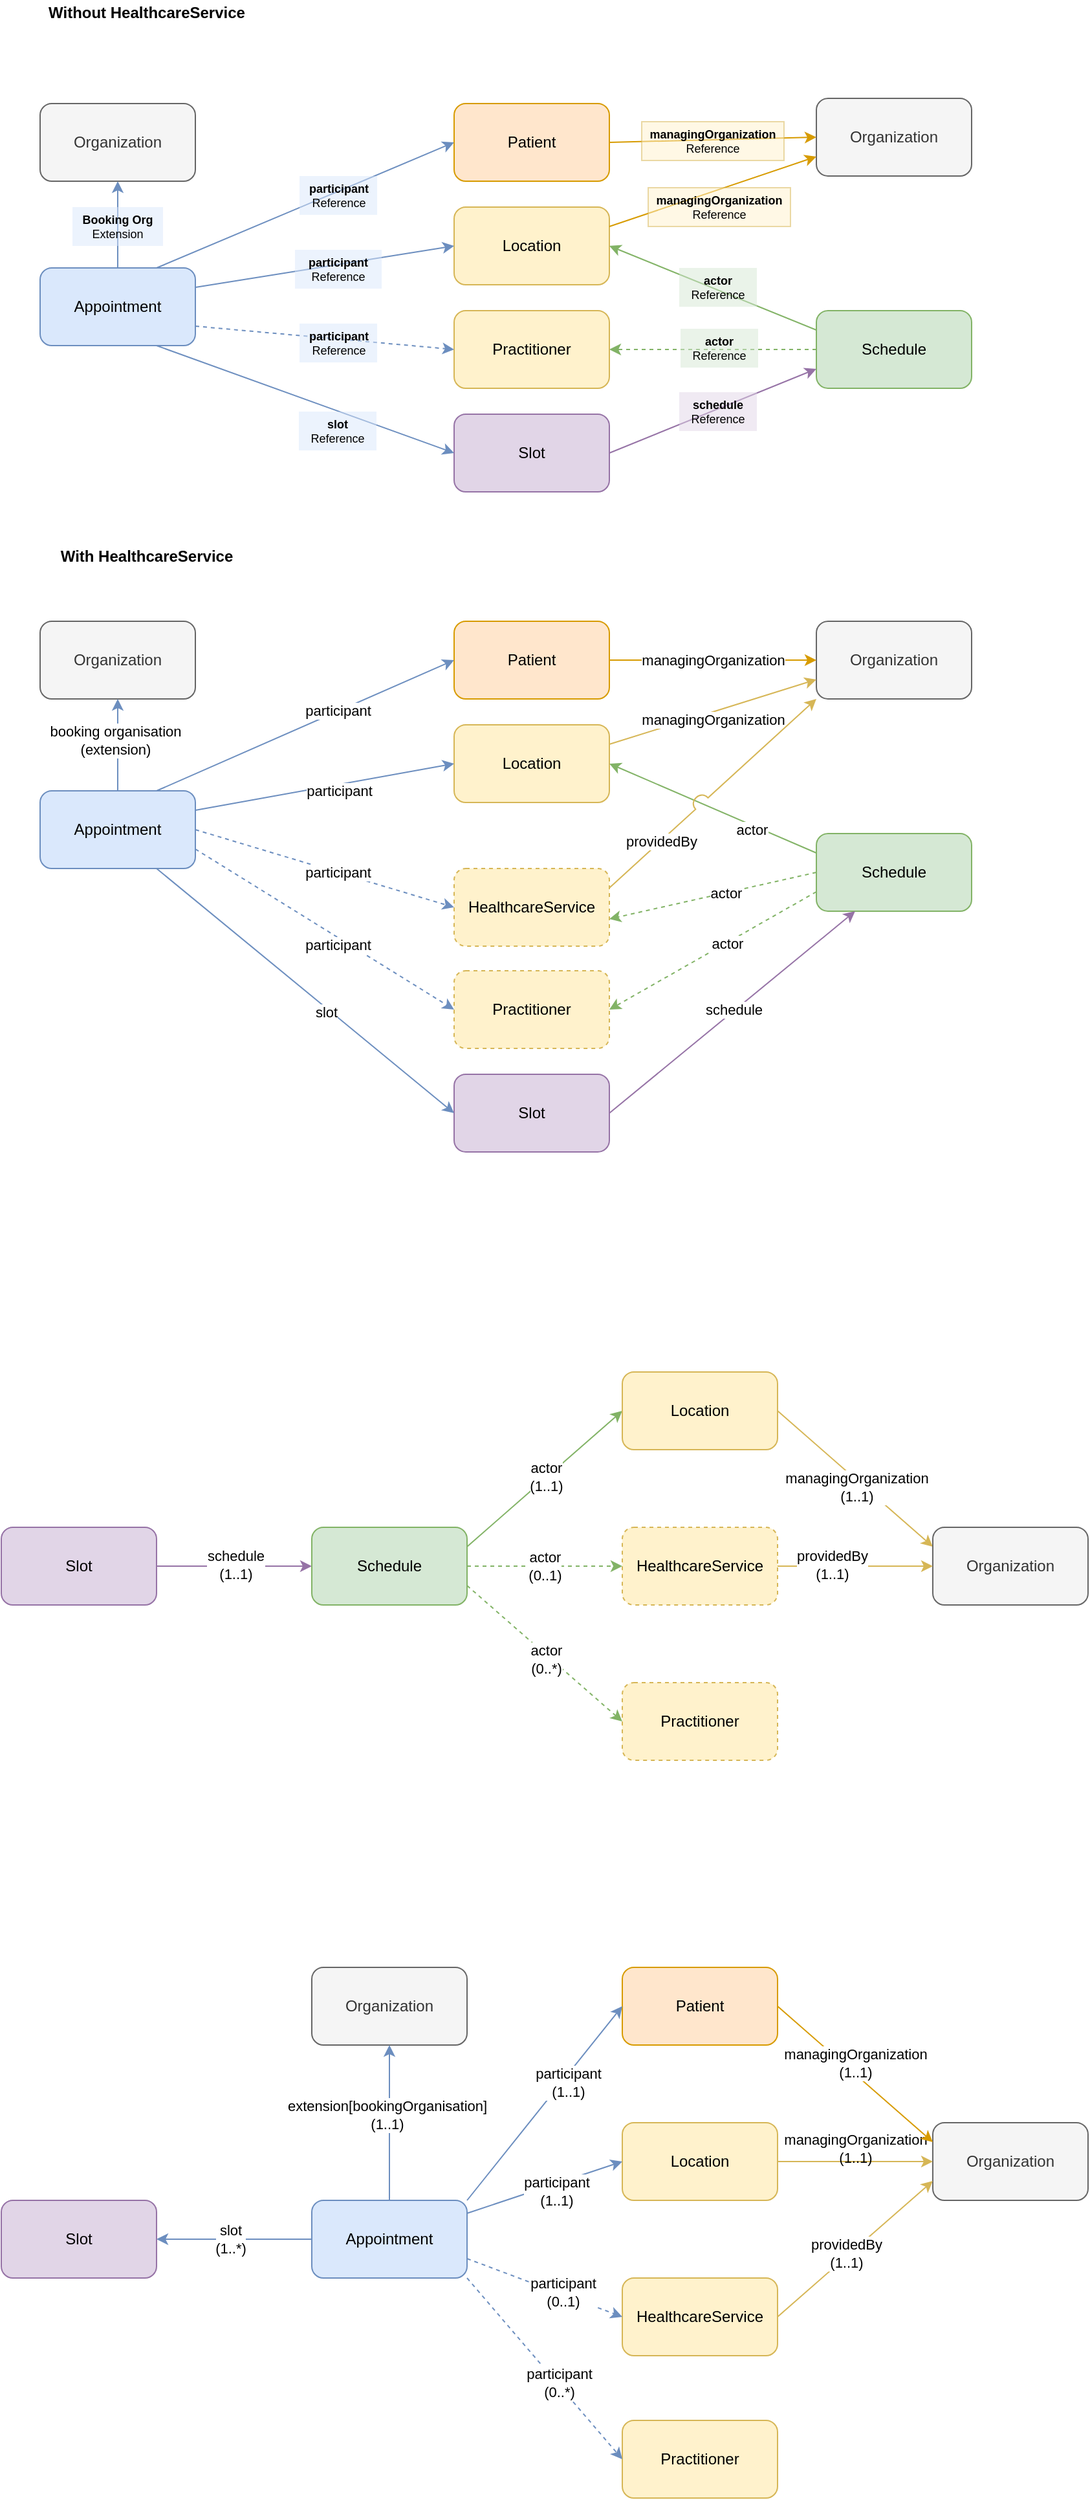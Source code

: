 <mxfile version="13.3.5" type="device"><diagram id="868df7aa-42a7-5cd3-2448-a75248da7573" name="Page-1"><mxGraphModel dx="1092" dy="983" grid="1" gridSize="10" guides="1" tooltips="1" connect="1" arrows="1" fold="1" page="1" pageScale="1" pageWidth="826" pageHeight="1169" background="#ffffff" math="0" shadow="0"><root><mxCell id="0"/><mxCell id="1" parent="0"/><mxCell id="2" value="Appointment" style="rounded=1;whiteSpace=wrap;html=1;fillColor=#dae8fc;strokeColor=#6c8ebf;" parent="1" vertex="1"><mxGeometry x="40" y="327" width="120" height="60" as="geometry"/></mxCell><mxCell id="3" value="Slot" style="rounded=1;whiteSpace=wrap;html=1;fillColor=#e1d5e7;strokeColor=#9673a6;" parent="1" vertex="1"><mxGeometry x="360" y="440" width="120" height="60" as="geometry"/></mxCell><mxCell id="4" value="Schedule" style="rounded=1;whiteSpace=wrap;html=1;fillColor=#d5e8d4;strokeColor=#82b366;" parent="1" vertex="1"><mxGeometry x="640" y="360" width="120" height="60" as="geometry"/></mxCell><mxCell id="5" value="Location" style="rounded=1;whiteSpace=wrap;html=1;fillColor=#fff2cc;strokeColor=#d6b656;" parent="1" vertex="1"><mxGeometry x="360" y="280" width="120" height="60" as="geometry"/></mxCell><mxCell id="6" value="Patient" style="rounded=1;whiteSpace=wrap;html=1;fillColor=#ffe6cc;strokeColor=#d79b00;" parent="1" vertex="1"><mxGeometry x="360" y="200" width="120" height="60" as="geometry"/></mxCell><mxCell id="7" value="Practitioner" style="rounded=1;whiteSpace=wrap;html=1;fillColor=#fff2cc;strokeColor=#d6b656;" parent="1" vertex="1"><mxGeometry x="360" y="360" width="120" height="60" as="geometry"/></mxCell><mxCell id="8" value="Organization" style="rounded=1;whiteSpace=wrap;html=1;fillColor=#f5f5f5;strokeColor=#666666;fontColor=#333333;" parent="1" vertex="1"><mxGeometry x="40" y="200" width="120" height="60" as="geometry"/></mxCell><mxCell id="9" style="edgeStyle=none;rounded=0;html=1;exitX=0.5;exitY=0;entryX=0.5;entryY=1;jettySize=auto;orthogonalLoop=1;fillColor=#dae8fc;strokeColor=#6c8ebf;exitDx=0;exitDy=0;" parent="1" source="2" target="8" edge="1"><mxGeometry relative="1" as="geometry"/></mxCell><mxCell id="10" value="&lt;b style=&quot;font-size: 9px&quot;&gt;Booking Org &lt;/b&gt;&lt;span style=&quot;font-size: 9px&quot;&gt;Extension&lt;/span&gt;" style="text;html=1;strokeColor=none;fillColor=#dae8fc;align=center;verticalAlign=middle;whiteSpace=wrap;rounded=0;fontSize=9;opacity=50;" parent="1" vertex="1"><mxGeometry x="65" y="280" width="70" height="30" as="geometry"/></mxCell><mxCell id="tG21Qdpk6O5XuQ5l_6r4-41" value="Organization" style="rounded=1;whiteSpace=wrap;html=1;fillColor=#f5f5f5;strokeColor=#666666;fontColor=#333333;" parent="1" vertex="1"><mxGeometry x="640" y="196" width="120" height="60" as="geometry"/></mxCell><mxCell id="tG21Qdpk6O5XuQ5l_6r4-57" value="" style="endArrow=classic;html=1;strokeColor=#6c8ebf;exitX=1;exitY=0.25;exitDx=0;exitDy=0;entryX=0;entryY=0.5;entryDx=0;entryDy=0;fillColor=#dae8fc;" parent="1" source="2" target="5" edge="1"><mxGeometry width="50" height="50" relative="1" as="geometry"><mxPoint x="40" y="570" as="sourcePoint"/><mxPoint x="90" y="520" as="targetPoint"/></mxGeometry></mxCell><mxCell id="tG21Qdpk6O5XuQ5l_6r4-59" value="" style="endArrow=classic;html=1;strokeColor=#6c8ebf;exitX=0.75;exitY=1;exitDx=0;exitDy=0;entryX=0;entryY=0.5;entryDx=0;entryDy=0;fillColor=#dae8fc;" parent="1" source="2" target="3" edge="1"><mxGeometry width="50" height="50" relative="1" as="geometry"><mxPoint x="170" y="385" as="sourcePoint"/><mxPoint x="370" y="320" as="targetPoint"/></mxGeometry></mxCell><mxCell id="tG21Qdpk6O5XuQ5l_6r4-60" value="" style="endArrow=classic;html=1;strokeColor=#6c8ebf;exitX=0.75;exitY=0;exitDx=0;exitDy=0;entryX=0;entryY=0.5;entryDx=0;entryDy=0;fillColor=#dae8fc;" parent="1" source="2" target="6" edge="1"><mxGeometry width="50" height="50" relative="1" as="geometry"><mxPoint x="170" y="385" as="sourcePoint"/><mxPoint x="370" y="320" as="targetPoint"/></mxGeometry></mxCell><mxCell id="tG21Qdpk6O5XuQ5l_6r4-61" value="" style="endArrow=classic;html=1;strokeColor=#d79b00;exitX=1;exitY=0.5;exitDx=0;exitDy=0;entryX=0;entryY=0.5;entryDx=0;entryDy=0;fillColor=#ffe6cc;" parent="1" source="6" target="tG21Qdpk6O5XuQ5l_6r4-41" edge="1"><mxGeometry width="50" height="50" relative="1" as="geometry"><mxPoint x="140" y="370" as="sourcePoint"/><mxPoint x="370" y="240" as="targetPoint"/></mxGeometry></mxCell><mxCell id="tG21Qdpk6O5XuQ5l_6r4-44" value="&lt;b style=&quot;font-size: 9px&quot;&gt;managingOrganization&lt;br&gt;&lt;/b&gt;Reference" style="text;html=1;strokeColor=#d6b656;fillColor=#fff2cc;align=center;verticalAlign=middle;whiteSpace=wrap;rounded=0;fontSize=9;opacity=50;" parent="1" vertex="1"><mxGeometry x="505" y="214" width="110" height="30" as="geometry"/></mxCell><mxCell id="14" value="&lt;b style=&quot;font-size: 9px;&quot;&gt;slot&lt;/b&gt; Reference" style="text;html=1;strokeColor=none;fillColor=#dae8fc;align=center;verticalAlign=middle;whiteSpace=wrap;rounded=0;fontSize=9;opacity=50;" parent="1" vertex="1"><mxGeometry x="240" y="438" width="60" height="30" as="geometry"/></mxCell><mxCell id="16" value="&lt;b style=&quot;font-size: 9px;&quot;&gt;participant&lt;/b&gt; Reference" style="text;html=1;strokeColor=none;fillColor=#dae8fc;align=center;verticalAlign=middle;whiteSpace=wrap;rounded=0;fontSize=9;opacity=50;" parent="1" vertex="1"><mxGeometry x="237" y="313" width="67" height="30" as="geometry"/></mxCell><mxCell id="19" value="&lt;b style=&quot;font-size: 9px;&quot;&gt;participant&lt;/b&gt; Reference" style="text;html=1;strokeColor=none;fillColor=#dae8fc;align=center;verticalAlign=middle;whiteSpace=wrap;rounded=0;fontSize=9;gradientColor=none;opacity=50;" parent="1" vertex="1"><mxGeometry x="240.5" y="256" width="60" height="30" as="geometry"/></mxCell><mxCell id="tG21Qdpk6O5XuQ5l_6r4-62" value="" style="endArrow=classic;html=1;strokeColor=#d79b00;exitX=1;exitY=0.25;exitDx=0;exitDy=0;entryX=0;entryY=0.75;entryDx=0;entryDy=0;fillColor=#ffe6cc;" parent="1" source="5" target="tG21Qdpk6O5XuQ5l_6r4-41" edge="1"><mxGeometry width="50" height="50" relative="1" as="geometry"><mxPoint x="490" y="240" as="sourcePoint"/><mxPoint x="650" y="200" as="targetPoint"/></mxGeometry></mxCell><mxCell id="tG21Qdpk6O5XuQ5l_6r4-63" value="" style="endArrow=classic;html=1;strokeColor=#82b366;exitX=0;exitY=0.25;exitDx=0;exitDy=0;entryX=1;entryY=0.5;entryDx=0;entryDy=0;fillColor=#d5e8d4;" parent="1" source="4" target="5" edge="1"><mxGeometry width="50" height="50" relative="1" as="geometry"><mxPoint x="140" y="370" as="sourcePoint"/><mxPoint x="370" y="240" as="targetPoint"/></mxGeometry></mxCell><mxCell id="tG21Qdpk6O5XuQ5l_6r4-64" value="" style="endArrow=classic;html=1;strokeColor=#82b366;exitX=0;exitY=0.5;exitDx=0;exitDy=0;entryX=1;entryY=0.5;entryDx=0;entryDy=0;fillColor=#d5e8d4;dashed=1;" parent="1" source="4" target="7" edge="1"><mxGeometry width="50" height="50" relative="1" as="geometry"><mxPoint x="650" y="385" as="sourcePoint"/><mxPoint x="490" y="320" as="targetPoint"/></mxGeometry></mxCell><mxCell id="25" value="&lt;b style=&quot;font-size: 9px;&quot;&gt;actor&lt;/b&gt; Reference" style="text;html=1;strokeColor=none;fillColor=#d5e8d4;align=center;verticalAlign=middle;whiteSpace=wrap;rounded=0;fontSize=9;opacity=50;" parent="1" vertex="1"><mxGeometry x="534" y="327" width="60" height="30" as="geometry"/></mxCell><mxCell id="tG21Qdpk6O5XuQ5l_6r4-50" value="&lt;b style=&quot;font-size: 9px;&quot;&gt;actor&lt;/b&gt; Reference" style="text;html=1;strokeColor=none;fillColor=#d5e8d4;align=center;verticalAlign=middle;whiteSpace=wrap;rounded=0;fontSize=9;opacity=50;" parent="1" vertex="1"><mxGeometry x="535" y="374" width="60" height="30" as="geometry"/></mxCell><mxCell id="tG21Qdpk6O5XuQ5l_6r4-66" value="" style="endArrow=classic;html=1;strokeColor=#9673a6;exitX=1;exitY=0.5;exitDx=0;exitDy=0;entryX=0;entryY=0.75;entryDx=0;entryDy=0;fillColor=#e1d5e7;" parent="1" source="3" target="4" edge="1"><mxGeometry width="50" height="50" relative="1" as="geometry"><mxPoint x="650" y="385" as="sourcePoint"/><mxPoint x="490" y="320" as="targetPoint"/></mxGeometry></mxCell><mxCell id="31" value="&lt;div&gt;&lt;b&gt;schedule&lt;/b&gt;&lt;/div&gt;&lt;div&gt;Reference&lt;/div&gt;" style="text;html=1;strokeColor=none;fillColor=#e1d5e7;align=center;verticalAlign=middle;whiteSpace=wrap;rounded=0;fontSize=9;opacity=50;" parent="1" vertex="1"><mxGeometry x="534" y="423" width="60" height="30" as="geometry"/></mxCell><mxCell id="27" value="&lt;b style=&quot;font-size: 9px&quot;&gt;managingOrganization&lt;br&gt;&lt;/b&gt;Reference" style="text;html=1;strokeColor=#d6b656;fillColor=#fff2cc;align=center;verticalAlign=middle;whiteSpace=wrap;rounded=0;fontSize=9;opacity=50;" parent="1" vertex="1"><mxGeometry x="510" y="265" width="110" height="30" as="geometry"/></mxCell><mxCell id="tG21Qdpk6O5XuQ5l_6r4-67" value="" style="endArrow=classic;html=1;strokeColor=#6c8ebf;exitX=1;exitY=0.75;exitDx=0;exitDy=0;entryX=0;entryY=0.5;entryDx=0;entryDy=0;fillColor=#dae8fc;dashed=1;" parent="1" source="2" target="7" edge="1"><mxGeometry width="50" height="50" relative="1" as="geometry"><mxPoint x="170" y="365" as="sourcePoint"/><mxPoint x="370" y="320" as="targetPoint"/></mxGeometry></mxCell><mxCell id="22" value="&lt;b style=&quot;font-size: 9px;&quot;&gt;participant&lt;/b&gt; Reference" style="text;html=1;strokeColor=none;fillColor=#dae8fc;align=center;verticalAlign=middle;whiteSpace=wrap;rounded=0;fontSize=9;opacity=50;" parent="1" vertex="1"><mxGeometry x="240.5" y="370" width="60" height="30" as="geometry"/></mxCell><mxCell id="o1uewIlnkCjnuLkQLDGM-31" value="Appointment" style="rounded=1;whiteSpace=wrap;html=1;fillColor=#dae8fc;strokeColor=#6c8ebf;" parent="1" vertex="1"><mxGeometry x="40" y="731" width="120" height="60" as="geometry"/></mxCell><mxCell id="o1uewIlnkCjnuLkQLDGM-32" value="Slot" style="rounded=1;whiteSpace=wrap;html=1;fillColor=#e1d5e7;strokeColor=#9673a6;" parent="1" vertex="1"><mxGeometry x="360" y="950" width="120" height="60" as="geometry"/></mxCell><mxCell id="o1uewIlnkCjnuLkQLDGM-33" value="Schedule" style="rounded=1;whiteSpace=wrap;html=1;fillColor=#d5e8d4;strokeColor=#82b366;" parent="1" vertex="1"><mxGeometry x="640" y="764" width="120" height="60" as="geometry"/></mxCell><mxCell id="o1uewIlnkCjnuLkQLDGM-34" value="Location" style="rounded=1;whiteSpace=wrap;html=1;fillColor=#fff2cc;strokeColor=#d6b656;" parent="1" vertex="1"><mxGeometry x="360" y="680" width="120" height="60" as="geometry"/></mxCell><mxCell id="o1uewIlnkCjnuLkQLDGM-35" value="Patient" style="rounded=1;whiteSpace=wrap;html=1;fillColor=#ffe6cc;strokeColor=#d79b00;" parent="1" vertex="1"><mxGeometry x="360" y="600" width="120" height="60" as="geometry"/></mxCell><mxCell id="o1uewIlnkCjnuLkQLDGM-36" value="Practitioner" style="rounded=1;whiteSpace=wrap;html=1;fillColor=#fff2cc;strokeColor=#d6b656;dashed=1;" parent="1" vertex="1"><mxGeometry x="360" y="870" width="120" height="60" as="geometry"/></mxCell><mxCell id="o1uewIlnkCjnuLkQLDGM-37" value="Organization" style="rounded=1;whiteSpace=wrap;html=1;fillColor=#f5f5f5;strokeColor=#666666;fontColor=#333333;" parent="1" vertex="1"><mxGeometry x="40" y="600" width="120" height="60" as="geometry"/></mxCell><mxCell id="o1uewIlnkCjnuLkQLDGM-38" style="edgeStyle=none;rounded=0;html=1;exitX=0.5;exitY=0;entryX=0.5;entryY=1;jettySize=auto;orthogonalLoop=1;fillColor=#dae8fc;strokeColor=#6c8ebf;exitDx=0;exitDy=0;" parent="1" source="o1uewIlnkCjnuLkQLDGM-31" target="o1uewIlnkCjnuLkQLDGM-37" edge="1"><mxGeometry relative="1" as="geometry"/></mxCell><mxCell id="o1uewIlnkCjnuLkQLDGM-86" value="booking organisation&lt;br&gt;(extension)" style="edgeLabel;html=1;align=center;verticalAlign=middle;resizable=0;points=[];" parent="o1uewIlnkCjnuLkQLDGM-38" vertex="1" connectable="0"><mxGeometry x="0.099" y="2" relative="1" as="geometry"><mxPoint as="offset"/></mxGeometry></mxCell><mxCell id="o1uewIlnkCjnuLkQLDGM-40" value="Organization" style="rounded=1;whiteSpace=wrap;html=1;fillColor=#f5f5f5;strokeColor=#666666;fontColor=#333333;" parent="1" vertex="1"><mxGeometry x="640" y="600" width="120" height="60" as="geometry"/></mxCell><mxCell id="o1uewIlnkCjnuLkQLDGM-41" value="" style="endArrow=classic;html=1;strokeColor=#6c8ebf;exitX=1;exitY=0.25;exitDx=0;exitDy=0;entryX=0;entryY=0.5;entryDx=0;entryDy=0;fillColor=#dae8fc;" parent="1" source="o1uewIlnkCjnuLkQLDGM-31" target="o1uewIlnkCjnuLkQLDGM-34" edge="1"><mxGeometry width="50" height="50" relative="1" as="geometry"><mxPoint x="40" y="974" as="sourcePoint"/><mxPoint x="90" y="924" as="targetPoint"/></mxGeometry></mxCell><mxCell id="o1uewIlnkCjnuLkQLDGM-72" value="participant" style="edgeLabel;html=1;align=center;verticalAlign=middle;resizable=0;points=[];" parent="o1uewIlnkCjnuLkQLDGM-41" vertex="1" connectable="0"><mxGeometry x="0.056" y="-2" relative="1" as="geometry"><mxPoint x="4.84" y="1.99" as="offset"/></mxGeometry></mxCell><mxCell id="o1uewIlnkCjnuLkQLDGM-42" value="" style="endArrow=classic;html=1;strokeColor=#6c8ebf;exitX=0.75;exitY=1;exitDx=0;exitDy=0;entryX=0;entryY=0.5;entryDx=0;entryDy=0;fillColor=#dae8fc;" parent="1" source="o1uewIlnkCjnuLkQLDGM-31" target="o1uewIlnkCjnuLkQLDGM-32" edge="1"><mxGeometry width="50" height="50" relative="1" as="geometry"><mxPoint x="170" y="789" as="sourcePoint"/><mxPoint x="370" y="724" as="targetPoint"/></mxGeometry></mxCell><mxCell id="o1uewIlnkCjnuLkQLDGM-74" value="slot" style="edgeLabel;html=1;align=center;verticalAlign=middle;resizable=0;points=[];" parent="o1uewIlnkCjnuLkQLDGM-42" vertex="1" connectable="0"><mxGeometry x="0.117" y="-3" relative="1" as="geometry"><mxPoint x="3.76" y="2.37" as="offset"/></mxGeometry></mxCell><mxCell id="o1uewIlnkCjnuLkQLDGM-43" value="" style="endArrow=classic;html=1;strokeColor=#6c8ebf;exitX=0.75;exitY=0;exitDx=0;exitDy=0;entryX=0;entryY=0.5;entryDx=0;entryDy=0;fillColor=#dae8fc;" parent="1" source="o1uewIlnkCjnuLkQLDGM-31" target="o1uewIlnkCjnuLkQLDGM-35" edge="1"><mxGeometry width="50" height="50" relative="1" as="geometry"><mxPoint x="170" y="789" as="sourcePoint"/><mxPoint x="370" y="724" as="targetPoint"/></mxGeometry></mxCell><mxCell id="o1uewIlnkCjnuLkQLDGM-71" value="participant" style="edgeLabel;html=1;align=center;verticalAlign=middle;resizable=0;points=[];" parent="o1uewIlnkCjnuLkQLDGM-43" vertex="1" connectable="0"><mxGeometry x="0.156" y="-3" relative="1" as="geometry"><mxPoint x="6.03" y="-6.45" as="offset"/></mxGeometry></mxCell><mxCell id="o1uewIlnkCjnuLkQLDGM-44" value="" style="endArrow=classic;html=1;strokeColor=#d79b00;exitX=1;exitY=0.5;exitDx=0;exitDy=0;entryX=0;entryY=0.5;entryDx=0;entryDy=0;fillColor=#ffe6cc;" parent="1" source="o1uewIlnkCjnuLkQLDGM-35" target="o1uewIlnkCjnuLkQLDGM-40" edge="1"><mxGeometry width="50" height="50" relative="1" as="geometry"><mxPoint x="140" y="774" as="sourcePoint"/><mxPoint x="370" y="644" as="targetPoint"/></mxGeometry></mxCell><mxCell id="o1uewIlnkCjnuLkQLDGM-77" value="managingOrganization" style="edgeLabel;html=1;align=center;verticalAlign=middle;resizable=0;points=[];" parent="o1uewIlnkCjnuLkQLDGM-44" vertex="1" connectable="0"><mxGeometry x="-0.175" y="1" relative="1" as="geometry"><mxPoint x="14" y="1" as="offset"/></mxGeometry></mxCell><mxCell id="o1uewIlnkCjnuLkQLDGM-49" value="" style="endArrow=classic;html=1;strokeColor=#d6b656;exitX=1;exitY=0.25;exitDx=0;exitDy=0;entryX=0;entryY=0.75;entryDx=0;entryDy=0;fillColor=#fff2cc;" parent="1" source="o1uewIlnkCjnuLkQLDGM-34" target="o1uewIlnkCjnuLkQLDGM-40" edge="1"><mxGeometry width="50" height="50" relative="1" as="geometry"><mxPoint x="490" y="644" as="sourcePoint"/><mxPoint x="650" y="604" as="targetPoint"/></mxGeometry></mxCell><mxCell id="o1uewIlnkCjnuLkQLDGM-78" value="managingOrganization" style="edgeLabel;html=1;align=center;verticalAlign=middle;resizable=0;points=[];" parent="o1uewIlnkCjnuLkQLDGM-49" vertex="1" connectable="0"><mxGeometry x="-0.226" relative="1" as="geometry"><mxPoint x="17.96" as="offset"/></mxGeometry></mxCell><mxCell id="o1uewIlnkCjnuLkQLDGM-50" value="" style="endArrow=classic;html=1;strokeColor=#82b366;exitX=0;exitY=0.25;exitDx=0;exitDy=0;entryX=1;entryY=0.5;entryDx=0;entryDy=0;fillColor=#d5e8d4;" parent="1" source="o1uewIlnkCjnuLkQLDGM-33" target="o1uewIlnkCjnuLkQLDGM-34" edge="1"><mxGeometry width="50" height="50" relative="1" as="geometry"><mxPoint x="140" y="774" as="sourcePoint"/><mxPoint x="370" y="644" as="targetPoint"/></mxGeometry></mxCell><mxCell id="o1uewIlnkCjnuLkQLDGM-79" value="actor" style="edgeLabel;html=1;align=center;verticalAlign=middle;resizable=0;points=[];" parent="o1uewIlnkCjnuLkQLDGM-50" vertex="1" connectable="0"><mxGeometry x="-0.079" y="1" relative="1" as="geometry"><mxPoint x="23.86" y="12.76" as="offset"/></mxGeometry></mxCell><mxCell id="o1uewIlnkCjnuLkQLDGM-51" value="" style="endArrow=classic;html=1;strokeColor=#82b366;exitX=0;exitY=0.75;exitDx=0;exitDy=0;entryX=1;entryY=0.5;entryDx=0;entryDy=0;fillColor=#d5e8d4;dashed=1;" parent="1" source="o1uewIlnkCjnuLkQLDGM-33" target="o1uewIlnkCjnuLkQLDGM-36" edge="1"><mxGeometry width="50" height="50" relative="1" as="geometry"><mxPoint x="650" y="789" as="sourcePoint"/><mxPoint x="490" y="952" as="targetPoint"/></mxGeometry></mxCell><mxCell id="o1uewIlnkCjnuLkQLDGM-70" value="actor" style="edgeLabel;html=1;align=center;verticalAlign=middle;resizable=0;points=[];" parent="o1uewIlnkCjnuLkQLDGM-51" vertex="1" connectable="0"><mxGeometry x="-0.13" relative="1" as="geometry"><mxPoint as="offset"/></mxGeometry></mxCell><mxCell id="o1uewIlnkCjnuLkQLDGM-57" value="" style="endArrow=classic;html=1;strokeColor=#6c8ebf;exitX=1;exitY=0.75;exitDx=0;exitDy=0;entryX=0;entryY=0.5;entryDx=0;entryDy=0;fillColor=#dae8fc;dashed=1;" parent="1" source="o1uewIlnkCjnuLkQLDGM-31" target="o1uewIlnkCjnuLkQLDGM-36" edge="1"><mxGeometry width="50" height="50" relative="1" as="geometry"><mxPoint x="170" y="769" as="sourcePoint"/><mxPoint x="370" y="724" as="targetPoint"/></mxGeometry></mxCell><mxCell id="o1uewIlnkCjnuLkQLDGM-75" value="participant" style="edgeLabel;html=1;align=center;verticalAlign=middle;resizable=0;points=[];" parent="o1uewIlnkCjnuLkQLDGM-57" vertex="1" connectable="0"><mxGeometry x="-0.034" y="-1" relative="1" as="geometry"><mxPoint x="13.68" y="12.76" as="offset"/></mxGeometry></mxCell><mxCell id="o1uewIlnkCjnuLkQLDGM-59" value="HealthcareService" style="rounded=1;whiteSpace=wrap;html=1;fillColor=#fff2cc;strokeColor=#d6b656;dashed=1;" parent="1" vertex="1"><mxGeometry x="360" y="791" width="120" height="60" as="geometry"/></mxCell><mxCell id="o1uewIlnkCjnuLkQLDGM-60" value="" style="endArrow=classic;html=1;strokeColor=#9673a6;exitX=1;exitY=0.5;exitDx=0;exitDy=0;entryX=0.25;entryY=1;entryDx=0;entryDy=0;fillColor=#e1d5e7;" parent="1" source="o1uewIlnkCjnuLkQLDGM-32" target="o1uewIlnkCjnuLkQLDGM-33" edge="1"><mxGeometry width="50" height="50" relative="1" as="geometry"><mxPoint x="480" y="1042" as="sourcePoint"/><mxPoint x="535" y="966.5" as="targetPoint"/></mxGeometry></mxCell><mxCell id="o1uewIlnkCjnuLkQLDGM-82" value="schedule" style="edgeLabel;html=1;align=center;verticalAlign=middle;resizable=0;points=[];" parent="o1uewIlnkCjnuLkQLDGM-60" vertex="1" connectable="0"><mxGeometry x="0.016" y="1" relative="1" as="geometry"><mxPoint as="offset"/></mxGeometry></mxCell><mxCell id="o1uewIlnkCjnuLkQLDGM-63" value="" style="endArrow=classic;html=1;strokeColor=#6c8ebf;exitX=1;exitY=0.5;exitDx=0;exitDy=0;entryX=0;entryY=0.5;entryDx=0;entryDy=0;fillColor=#dae8fc;dashed=1;" parent="1" source="o1uewIlnkCjnuLkQLDGM-31" target="o1uewIlnkCjnuLkQLDGM-59" edge="1"><mxGeometry width="50" height="50" relative="1" as="geometry"><mxPoint x="170" y="786" as="sourcePoint"/><mxPoint x="370" y="890" as="targetPoint"/></mxGeometry></mxCell><mxCell id="o1uewIlnkCjnuLkQLDGM-73" value="participant" style="edgeLabel;html=1;align=center;verticalAlign=middle;resizable=0;points=[];" parent="o1uewIlnkCjnuLkQLDGM-63" vertex="1" connectable="0"><mxGeometry x="-0.094" y="1" relative="1" as="geometry"><mxPoint x="18.72" y="6.66" as="offset"/></mxGeometry></mxCell><mxCell id="o1uewIlnkCjnuLkQLDGM-80" value="" style="endArrow=classic;html=1;strokeColor=#82b366;exitX=0;exitY=0.5;exitDx=0;exitDy=0;fillColor=#d5e8d4;dashed=1;" parent="1" source="o1uewIlnkCjnuLkQLDGM-33" edge="1"><mxGeometry width="50" height="50" relative="1" as="geometry"><mxPoint x="650" y="819" as="sourcePoint"/><mxPoint x="480" y="830" as="targetPoint"/></mxGeometry></mxCell><mxCell id="o1uewIlnkCjnuLkQLDGM-81" value="actor" style="edgeLabel;html=1;align=center;verticalAlign=middle;resizable=0;points=[];" parent="o1uewIlnkCjnuLkQLDGM-80" vertex="1" connectable="0"><mxGeometry x="-0.13" relative="1" as="geometry"><mxPoint as="offset"/></mxGeometry></mxCell><mxCell id="o1uewIlnkCjnuLkQLDGM-84" value="" style="endArrow=classic;html=1;entryX=0;entryY=1;entryDx=0;entryDy=0;fillColor=#fff2cc;strokeColor=#d6b656;jumpStyle=arc;jumpSize=13;exitX=1;exitY=0.25;exitDx=0;exitDy=0;" parent="1" source="o1uewIlnkCjnuLkQLDGM-59" target="o1uewIlnkCjnuLkQLDGM-40" edge="1"><mxGeometry width="50" height="50" relative="1" as="geometry"><mxPoint x="480" y="800" as="sourcePoint"/><mxPoint x="540" y="741" as="targetPoint"/></mxGeometry></mxCell><mxCell id="o1uewIlnkCjnuLkQLDGM-85" value="providedBy" style="edgeLabel;html=1;align=center;verticalAlign=middle;resizable=0;points=[];" parent="o1uewIlnkCjnuLkQLDGM-84" vertex="1" connectable="0"><mxGeometry x="0.217" y="-1" relative="1" as="geometry"><mxPoint x="-58.18" y="52.24" as="offset"/></mxGeometry></mxCell><mxCell id="o1uewIlnkCjnuLkQLDGM-127" value="Appointment" style="rounded=1;whiteSpace=wrap;html=1;fillColor=#dae8fc;strokeColor=#6c8ebf;" parent="1" vertex="1"><mxGeometry x="250" y="1820" width="120" height="60" as="geometry"/></mxCell><mxCell id="o1uewIlnkCjnuLkQLDGM-128" value="Slot" style="rounded=1;whiteSpace=wrap;html=1;fillColor=#e1d5e7;strokeColor=#9673a6;" parent="1" vertex="1"><mxGeometry x="10" y="1820" width="120" height="60" as="geometry"/></mxCell><mxCell id="o1uewIlnkCjnuLkQLDGM-130" value="Location" style="rounded=1;whiteSpace=wrap;html=1;fillColor=#fff2cc;strokeColor=#d6b656;" parent="1" vertex="1"><mxGeometry x="490" y="1760" width="120" height="60" as="geometry"/></mxCell><mxCell id="o1uewIlnkCjnuLkQLDGM-131" value="Patient" style="rounded=1;whiteSpace=wrap;html=1;fillColor=#ffe6cc;strokeColor=#d79b00;" parent="1" vertex="1"><mxGeometry x="490" y="1640" width="120" height="60" as="geometry"/></mxCell><mxCell id="o1uewIlnkCjnuLkQLDGM-132" value="Practitioner" style="rounded=1;whiteSpace=wrap;html=1;fillColor=#fff2cc;strokeColor=#d6b656;" parent="1" vertex="1"><mxGeometry x="490" y="1990" width="120" height="60" as="geometry"/></mxCell><mxCell id="o1uewIlnkCjnuLkQLDGM-133" value="Organization" style="rounded=1;whiteSpace=wrap;html=1;fillColor=#f5f5f5;strokeColor=#666666;fontColor=#333333;" parent="1" vertex="1"><mxGeometry x="250" y="1640" width="120" height="60" as="geometry"/></mxCell><mxCell id="o1uewIlnkCjnuLkQLDGM-134" style="edgeStyle=none;rounded=0;html=1;exitX=0.5;exitY=0;entryX=0.5;entryY=1;jettySize=auto;orthogonalLoop=1;fillColor=#dae8fc;strokeColor=#6c8ebf;exitDx=0;exitDy=0;" parent="1" source="o1uewIlnkCjnuLkQLDGM-127" target="o1uewIlnkCjnuLkQLDGM-133" edge="1"><mxGeometry relative="1" as="geometry"/></mxCell><mxCell id="o1uewIlnkCjnuLkQLDGM-135" value="extension[bookingOrganisation]&lt;br&gt;(1..1)" style="edgeLabel;html=1;align=center;verticalAlign=middle;resizable=0;points=[];" parent="o1uewIlnkCjnuLkQLDGM-134" vertex="1" connectable="0"><mxGeometry x="0.099" y="2" relative="1" as="geometry"><mxPoint as="offset"/></mxGeometry></mxCell><mxCell id="o1uewIlnkCjnuLkQLDGM-137" value="" style="endArrow=classic;html=1;strokeColor=#6c8ebf;entryX=0;entryY=0.5;entryDx=0;entryDy=0;fillColor=#dae8fc;" parent="1" target="o1uewIlnkCjnuLkQLDGM-130" edge="1"><mxGeometry width="50" height="50" relative="1" as="geometry"><mxPoint x="370" y="1830" as="sourcePoint"/><mxPoint x="250" y="2004" as="targetPoint"/></mxGeometry></mxCell><mxCell id="o1uewIlnkCjnuLkQLDGM-138" value="participant&lt;br&gt;(1..1)" style="edgeLabel;html=1;align=center;verticalAlign=middle;resizable=0;points=[];" parent="o1uewIlnkCjnuLkQLDGM-137" vertex="1" connectable="0"><mxGeometry x="0.056" y="-2" relative="1" as="geometry"><mxPoint x="4.84" y="1.99" as="offset"/></mxGeometry></mxCell><mxCell id="o1uewIlnkCjnuLkQLDGM-139" value="" style="endArrow=classic;html=1;strokeColor=#6c8ebf;exitX=0;exitY=0.5;exitDx=0;exitDy=0;entryX=1;entryY=0.5;entryDx=0;entryDy=0;fillColor=#dae8fc;" parent="1" source="o1uewIlnkCjnuLkQLDGM-127" target="o1uewIlnkCjnuLkQLDGM-128" edge="1"><mxGeometry width="50" height="50" relative="1" as="geometry"><mxPoint x="330" y="1869" as="sourcePoint"/><mxPoint x="530" y="1804" as="targetPoint"/></mxGeometry></mxCell><mxCell id="o1uewIlnkCjnuLkQLDGM-140" value="slot&lt;br&gt;(1..*)" style="edgeLabel;html=1;align=center;verticalAlign=middle;resizable=0;points=[];" parent="o1uewIlnkCjnuLkQLDGM-139" vertex="1" connectable="0"><mxGeometry x="0.117" y="-3" relative="1" as="geometry"><mxPoint x="3.76" y="2.37" as="offset"/></mxGeometry></mxCell><mxCell id="o1uewIlnkCjnuLkQLDGM-141" value="" style="endArrow=classic;html=1;strokeColor=#6c8ebf;exitX=1;exitY=0;exitDx=0;exitDy=0;entryX=0;entryY=0.5;entryDx=0;entryDy=0;fillColor=#dae8fc;" parent="1" source="o1uewIlnkCjnuLkQLDGM-127" target="o1uewIlnkCjnuLkQLDGM-131" edge="1"><mxGeometry width="50" height="50" relative="1" as="geometry"><mxPoint x="330" y="1869" as="sourcePoint"/><mxPoint x="530" y="1804" as="targetPoint"/></mxGeometry></mxCell><mxCell id="o1uewIlnkCjnuLkQLDGM-142" value="participant&lt;br&gt;(1..1)" style="edgeLabel;html=1;align=center;verticalAlign=middle;resizable=0;points=[];" parent="o1uewIlnkCjnuLkQLDGM-141" vertex="1" connectable="0"><mxGeometry x="0.156" y="-3" relative="1" as="geometry"><mxPoint x="6.03" y="-6.45" as="offset"/></mxGeometry></mxCell><mxCell id="o1uewIlnkCjnuLkQLDGM-151" value="" style="endArrow=classic;html=1;strokeColor=#6c8ebf;exitX=1;exitY=1;exitDx=0;exitDy=0;entryX=0;entryY=0.5;entryDx=0;entryDy=0;fillColor=#dae8fc;dashed=1;" parent="1" source="o1uewIlnkCjnuLkQLDGM-127" target="o1uewIlnkCjnuLkQLDGM-132" edge="1"><mxGeometry width="50" height="50" relative="1" as="geometry"><mxPoint x="330" y="1849" as="sourcePoint"/><mxPoint x="530" y="1804" as="targetPoint"/></mxGeometry></mxCell><mxCell id="o1uewIlnkCjnuLkQLDGM-152" value="participant&lt;br&gt;(0..*)" style="edgeLabel;html=1;align=center;verticalAlign=middle;resizable=0;points=[];" parent="o1uewIlnkCjnuLkQLDGM-151" vertex="1" connectable="0"><mxGeometry x="-0.034" y="-1" relative="1" as="geometry"><mxPoint x="13.68" y="12.76" as="offset"/></mxGeometry></mxCell><mxCell id="o1uewIlnkCjnuLkQLDGM-154" value="HealthcareService" style="rounded=1;whiteSpace=wrap;html=1;fillColor=#fff2cc;strokeColor=#d6b656;" parent="1" vertex="1"><mxGeometry x="490" y="1880" width="120" height="60" as="geometry"/></mxCell><mxCell id="o1uewIlnkCjnuLkQLDGM-157" value="" style="endArrow=classic;html=1;strokeColor=#6c8ebf;exitX=1;exitY=0.75;exitDx=0;exitDy=0;entryX=0;entryY=0.5;entryDx=0;entryDy=0;fillColor=#dae8fc;dashed=1;" parent="1" source="o1uewIlnkCjnuLkQLDGM-127" target="o1uewIlnkCjnuLkQLDGM-154" edge="1"><mxGeometry width="50" height="50" relative="1" as="geometry"><mxPoint x="330" y="1866" as="sourcePoint"/><mxPoint x="530" y="1970" as="targetPoint"/></mxGeometry></mxCell><mxCell id="o1uewIlnkCjnuLkQLDGM-158" value="participant&lt;br&gt;(0..1)" style="edgeLabel;html=1;align=center;verticalAlign=middle;resizable=0;points=[];" parent="o1uewIlnkCjnuLkQLDGM-157" vertex="1" connectable="0"><mxGeometry x="-0.094" y="1" relative="1" as="geometry"><mxPoint x="18.72" y="6.66" as="offset"/></mxGeometry></mxCell><mxCell id="o1uewIlnkCjnuLkQLDGM-163" value="Without HealthcareService" style="text;html=1;strokeColor=none;fillColor=none;align=center;verticalAlign=middle;whiteSpace=wrap;rounded=0;dashed=1;fontStyle=1" parent="1" vertex="1"><mxGeometry x="40" y="120" width="165" height="20" as="geometry"/></mxCell><mxCell id="o1uewIlnkCjnuLkQLDGM-164" value="With HealthcareService" style="text;html=1;strokeColor=none;fillColor=none;align=center;verticalAlign=middle;whiteSpace=wrap;rounded=0;dashed=1;fontStyle=1" parent="1" vertex="1"><mxGeometry x="40" y="540" width="165" height="20" as="geometry"/></mxCell><mxCell id="A2LVSwl6BnrJJZVRKWnd-31" value="Organization" style="rounded=1;whiteSpace=wrap;html=1;fillColor=#f5f5f5;strokeColor=#666666;fontColor=#333333;" parent="1" vertex="1"><mxGeometry x="730" y="1760" width="120" height="60" as="geometry"/></mxCell><mxCell id="A2LVSwl6BnrJJZVRKWnd-35" value="" style="endArrow=classic;html=1;exitX=1;exitY=0.5;exitDx=0;exitDy=0;entryX=0;entryY=0.75;entryDx=0;entryDy=0;fillColor=#fff2cc;strokeColor=#d6b656;" parent="1" source="o1uewIlnkCjnuLkQLDGM-154" target="A2LVSwl6BnrJJZVRKWnd-31" edge="1"><mxGeometry width="50" height="50" relative="1" as="geometry"><mxPoint x="700" y="1930" as="sourcePoint"/><mxPoint x="750" y="1880" as="targetPoint"/></mxGeometry></mxCell><mxCell id="A2LVSwl6BnrJJZVRKWnd-42" value="providedBy&lt;br&gt;(1..1)" style="edgeLabel;html=1;align=center;verticalAlign=middle;resizable=0;points=[];" parent="A2LVSwl6BnrJJZVRKWnd-35" vertex="1" connectable="0"><mxGeometry x="-0.095" y="2" relative="1" as="geometry"><mxPoint as="offset"/></mxGeometry></mxCell><mxCell id="A2LVSwl6BnrJJZVRKWnd-36" value="" style="endArrow=classic;html=1;exitX=1;exitY=0.5;exitDx=0;exitDy=0;entryX=0;entryY=0.5;entryDx=0;entryDy=0;fillColor=#fff2cc;strokeColor=#d6b656;" parent="1" source="o1uewIlnkCjnuLkQLDGM-130" target="A2LVSwl6BnrJJZVRKWnd-31" edge="1"><mxGeometry width="50" height="50" relative="1" as="geometry"><mxPoint x="665" y="1796" as="sourcePoint"/><mxPoint x="865" y="1620" as="targetPoint"/></mxGeometry></mxCell><mxCell id="A2LVSwl6BnrJJZVRKWnd-41" value="managingOrganization&lt;br&gt;(1..1)" style="edgeLabel;html=1;align=center;verticalAlign=middle;resizable=0;points=[];labelBackgroundColor=none;" parent="A2LVSwl6BnrJJZVRKWnd-36" vertex="1" connectable="0"><mxGeometry x="-0.35" y="2" relative="1" as="geometry"><mxPoint x="21" y="-8" as="offset"/></mxGeometry></mxCell><mxCell id="A2LVSwl6BnrJJZVRKWnd-37" value="" style="endArrow=classic;html=1;exitX=1;exitY=0.5;exitDx=0;exitDy=0;entryX=0;entryY=0.25;entryDx=0;entryDy=0;fillColor=#ffe6cc;strokeColor=#d79b00;" parent="1" source="o1uewIlnkCjnuLkQLDGM-131" target="A2LVSwl6BnrJJZVRKWnd-31" edge="1"><mxGeometry width="50" height="50" relative="1" as="geometry"><mxPoint x="660" y="1714" as="sourcePoint"/><mxPoint x="860" y="1634" as="targetPoint"/></mxGeometry></mxCell><mxCell id="A2LVSwl6BnrJJZVRKWnd-40" value="managingOrganization&lt;br&gt;(1..1)" style="edgeLabel;html=1;align=center;verticalAlign=middle;resizable=0;points=[];" parent="A2LVSwl6BnrJJZVRKWnd-37" vertex="1" connectable="0"><mxGeometry x="-0.365" y="4" relative="1" as="geometry"><mxPoint x="18.98" y="13.43" as="offset"/></mxGeometry></mxCell><mxCell id="A2LVSwl6BnrJJZVRKWnd-49" value="" style="endArrow=classic;html=1;strokeColor=#82b366;exitX=1;exitY=0.25;exitDx=0;exitDy=0;entryX=0;entryY=0.5;entryDx=0;entryDy=0;fillColor=#d5e8d4;" parent="1" source="A2LVSwl6BnrJJZVRKWnd-65" target="A2LVSwl6BnrJJZVRKWnd-66" edge="1"><mxGeometry width="50" height="50" relative="1" as="geometry"><mxPoint x="490" y="1315" as="sourcePoint"/><mxPoint x="370" y="1210" as="targetPoint"/></mxGeometry></mxCell><mxCell id="A2LVSwl6BnrJJZVRKWnd-50" value="actor&lt;br&gt;(1..1)" style="edgeLabel;html=1;align=center;verticalAlign=middle;resizable=0;points=[];" parent="A2LVSwl6BnrJJZVRKWnd-49" vertex="1" connectable="0"><mxGeometry x="-0.079" y="1" relative="1" as="geometry"><mxPoint x="5.72" y="-5.18" as="offset"/></mxGeometry></mxCell><mxCell id="A2LVSwl6BnrJJZVRKWnd-51" value="" style="endArrow=classic;html=1;strokeColor=#82b366;exitX=1;exitY=0.75;exitDx=0;exitDy=0;entryX=0;entryY=0.5;entryDx=0;entryDy=0;fillColor=#d5e8d4;dashed=1;" parent="1" source="A2LVSwl6BnrJJZVRKWnd-65" target="A2LVSwl6BnrJJZVRKWnd-67" edge="1"><mxGeometry width="50" height="50" relative="1" as="geometry"><mxPoint x="490" y="1345" as="sourcePoint"/><mxPoint x="370" y="1450" as="targetPoint"/></mxGeometry></mxCell><mxCell id="A2LVSwl6BnrJJZVRKWnd-52" value="actor&lt;br&gt;(0..*)" style="edgeLabel;html=1;align=center;verticalAlign=middle;resizable=0;points=[];" parent="A2LVSwl6BnrJJZVRKWnd-51" vertex="1" connectable="0"><mxGeometry x="-0.13" relative="1" as="geometry"><mxPoint x="8.07" y="10.56" as="offset"/></mxGeometry></mxCell><mxCell id="A2LVSwl6BnrJJZVRKWnd-57" style="edgeStyle=none;rounded=0;jumpStyle=arc;jumpSize=13;orthogonalLoop=1;jettySize=auto;html=1;entryX=0;entryY=0.25;entryDx=0;entryDy=0;fillColor=#fff2cc;strokeColor=#d6b656;exitX=1;exitY=0.5;exitDx=0;exitDy=0;" parent="1" source="A2LVSwl6BnrJJZVRKWnd-66" target="A2LVSwl6BnrJJZVRKWnd-63" edge="1"><mxGeometry relative="1" as="geometry"><mxPoint x="750" y="1201" as="sourcePoint"/><mxPoint x="640" y="1300" as="targetPoint"/></mxGeometry></mxCell><mxCell id="A2LVSwl6BnrJJZVRKWnd-58" value="managingOrganization&lt;br&gt;(1..1)" style="edgeLabel;html=1;align=center;verticalAlign=middle;resizable=0;points=[];" parent="A2LVSwl6BnrJJZVRKWnd-57" vertex="1" connectable="0"><mxGeometry x="0.054" y="-4" relative="1" as="geometry"><mxPoint as="offset"/></mxGeometry></mxCell><mxCell id="A2LVSwl6BnrJJZVRKWnd-59" value="" style="endArrow=classic;html=1;strokeColor=#9673a6;exitX=1;exitY=0.5;exitDx=0;exitDy=0;fillColor=#e1d5e7;entryX=0;entryY=0.5;entryDx=0;entryDy=0;" parent="1" source="A2LVSwl6BnrJJZVRKWnd-64" target="A2LVSwl6BnrJJZVRKWnd-65" edge="1"><mxGeometry width="50" height="50" relative="1" as="geometry"><mxPoint x="247" y="1420" as="sourcePoint"/><mxPoint x="127" y="1420" as="targetPoint"/></mxGeometry></mxCell><mxCell id="A2LVSwl6BnrJJZVRKWnd-60" value="schedule&lt;br&gt;(1..1)" style="edgeLabel;html=1;align=center;verticalAlign=middle;resizable=0;points=[];" parent="A2LVSwl6BnrJJZVRKWnd-59" vertex="1" connectable="0"><mxGeometry x="0.016" y="1" relative="1" as="geometry"><mxPoint as="offset"/></mxGeometry></mxCell><mxCell id="A2LVSwl6BnrJJZVRKWnd-61" value="" style="endArrow=classic;html=1;strokeColor=#82b366;fillColor=#d5e8d4;dashed=1;entryX=0;entryY=0.5;entryDx=0;entryDy=0;exitX=1;exitY=0.5;exitDx=0;exitDy=0;" parent="1" source="A2LVSwl6BnrJJZVRKWnd-65" target="A2LVSwl6BnrJJZVRKWnd-69" edge="1"><mxGeometry width="50" height="50" relative="1" as="geometry"><mxPoint x="470" y="1311" as="sourcePoint"/><mxPoint x="370" y="1330" as="targetPoint"/></mxGeometry></mxCell><mxCell id="A2LVSwl6BnrJJZVRKWnd-62" value="actor&lt;br&gt;(0..1)" style="edgeLabel;html=1;align=center;verticalAlign=middle;resizable=0;points=[];" parent="A2LVSwl6BnrJJZVRKWnd-61" vertex="1" connectable="0"><mxGeometry x="-0.13" relative="1" as="geometry"><mxPoint x="8" as="offset"/></mxGeometry></mxCell><mxCell id="A2LVSwl6BnrJJZVRKWnd-63" value="Organization" style="rounded=1;whiteSpace=wrap;html=1;fillColor=#f5f5f5;strokeColor=#666666;fontColor=#333333;" parent="1" vertex="1"><mxGeometry x="730" y="1300" width="120" height="60" as="geometry"/></mxCell><mxCell id="A2LVSwl6BnrJJZVRKWnd-64" value="Slot" style="rounded=1;whiteSpace=wrap;html=1;fillColor=#e1d5e7;strokeColor=#9673a6;" parent="1" vertex="1"><mxGeometry x="10" y="1300" width="120" height="60" as="geometry"/></mxCell><mxCell id="A2LVSwl6BnrJJZVRKWnd-65" value="Schedule" style="rounded=1;whiteSpace=wrap;html=1;fillColor=#d5e8d4;strokeColor=#82b366;" parent="1" vertex="1"><mxGeometry x="250" y="1300" width="120" height="60" as="geometry"/></mxCell><mxCell id="A2LVSwl6BnrJJZVRKWnd-66" value="Location" style="rounded=1;whiteSpace=wrap;html=1;fillColor=#fff2cc;strokeColor=#d6b656;" parent="1" vertex="1"><mxGeometry x="490" y="1180" width="120" height="60" as="geometry"/></mxCell><mxCell id="A2LVSwl6BnrJJZVRKWnd-67" value="Practitioner" style="rounded=1;whiteSpace=wrap;html=1;fillColor=#fff2cc;strokeColor=#d6b656;dashed=1;" parent="1" vertex="1"><mxGeometry x="490" y="1420" width="120" height="60" as="geometry"/></mxCell><mxCell id="A2LVSwl6BnrJJZVRKWnd-71" style="edgeStyle=orthogonalEdgeStyle;rounded=0;orthogonalLoop=1;jettySize=auto;html=1;exitX=1;exitY=0.5;exitDx=0;exitDy=0;fillColor=#fff2cc;strokeColor=#d6b656;" parent="1" source="A2LVSwl6BnrJJZVRKWnd-69" target="A2LVSwl6BnrJJZVRKWnd-63" edge="1"><mxGeometry relative="1" as="geometry"/></mxCell><mxCell id="A2LVSwl6BnrJJZVRKWnd-72" value="providedBy&lt;br&gt;(1..1)" style="edgeLabel;html=1;align=center;verticalAlign=middle;resizable=0;points=[];" parent="A2LVSwl6BnrJJZVRKWnd-71" vertex="1" connectable="0"><mxGeometry x="-0.3" y="1" relative="1" as="geometry"><mxPoint as="offset"/></mxGeometry></mxCell><mxCell id="A2LVSwl6BnrJJZVRKWnd-69" value="HealthcareService" style="rounded=1;whiteSpace=wrap;html=1;fillColor=#fff2cc;strokeColor=#d6b656;dashed=1;" parent="1" vertex="1"><mxGeometry x="490" y="1300" width="120" height="60" as="geometry"/></mxCell></root></mxGraphModel></diagram></mxfile>